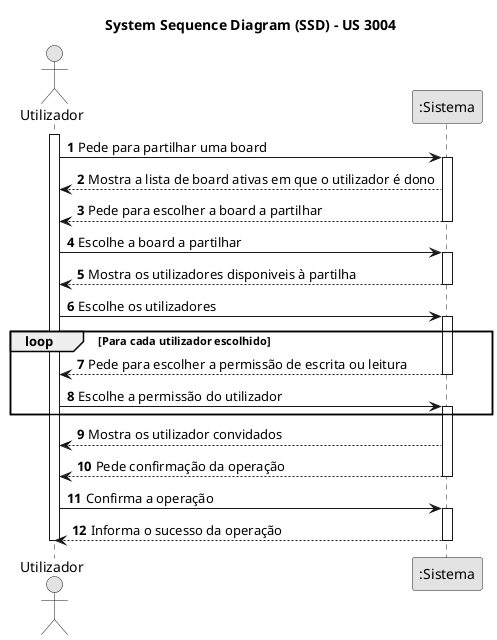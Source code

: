 @startuml
skinparam monochrome true
skinparam packageStyle rectangle
skinparam shadowing false

title System Sequence Diagram (SSD) - US 3004
autonumber

actor "Utilizador" as Actor
participant ":Sistema" as System

activate Actor

Actor -> System : Pede para partilhar uma board
activate System

System --> Actor : Mostra a lista de board ativas em que o utilizador é dono
System --> Actor : Pede para escolher a board a partilhar
deactivate System

Actor -> System : Escolhe a board a partilhar
activate System

System --> Actor : Mostra os utilizadores disponiveis à partilha
deactivate System

Actor -> System : Escolhe os utilizadores
activate System

loop Para cada utilizador escolhido

System --> Actor : Pede para escolher a permissão de escrita ou leitura
deactivate System

Actor -> System : Escolhe a permissão do utilizador
activate System

end

System --> Actor : Mostra os utilizador convidados

System --> Actor : Pede confirmação da operação
deactivate System

Actor -> System : Confirma a operação
activate System

System --> Actor : Informa o sucesso da operação
deactivate System

deactivate Actor

@enduml